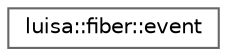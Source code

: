 digraph "类继承关系图"
{
 // LATEX_PDF_SIZE
  bgcolor="transparent";
  edge [fontname=Helvetica,fontsize=10,labelfontname=Helvetica,labelfontsize=10];
  node [fontname=Helvetica,fontsize=10,shape=box,height=0.2,width=0.4];
  rankdir="LR";
  Node0 [id="Node000000",label="luisa::fiber::event",height=0.2,width=0.4,color="grey40", fillcolor="white", style="filled",URL="$structluisa_1_1fiber_1_1event.html",tooltip=" "];
}
